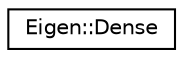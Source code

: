 digraph "Graphical Class Hierarchy"
{
  edge [fontname="Helvetica",fontsize="10",labelfontname="Helvetica",labelfontsize="10"];
  node [fontname="Helvetica",fontsize="10",shape=record];
  rankdir="LR";
  Node1 [label="Eigen::Dense",height=0.2,width=0.4,color="black", fillcolor="white", style="filled",URL="$struct_eigen_1_1_dense.html"];
}
